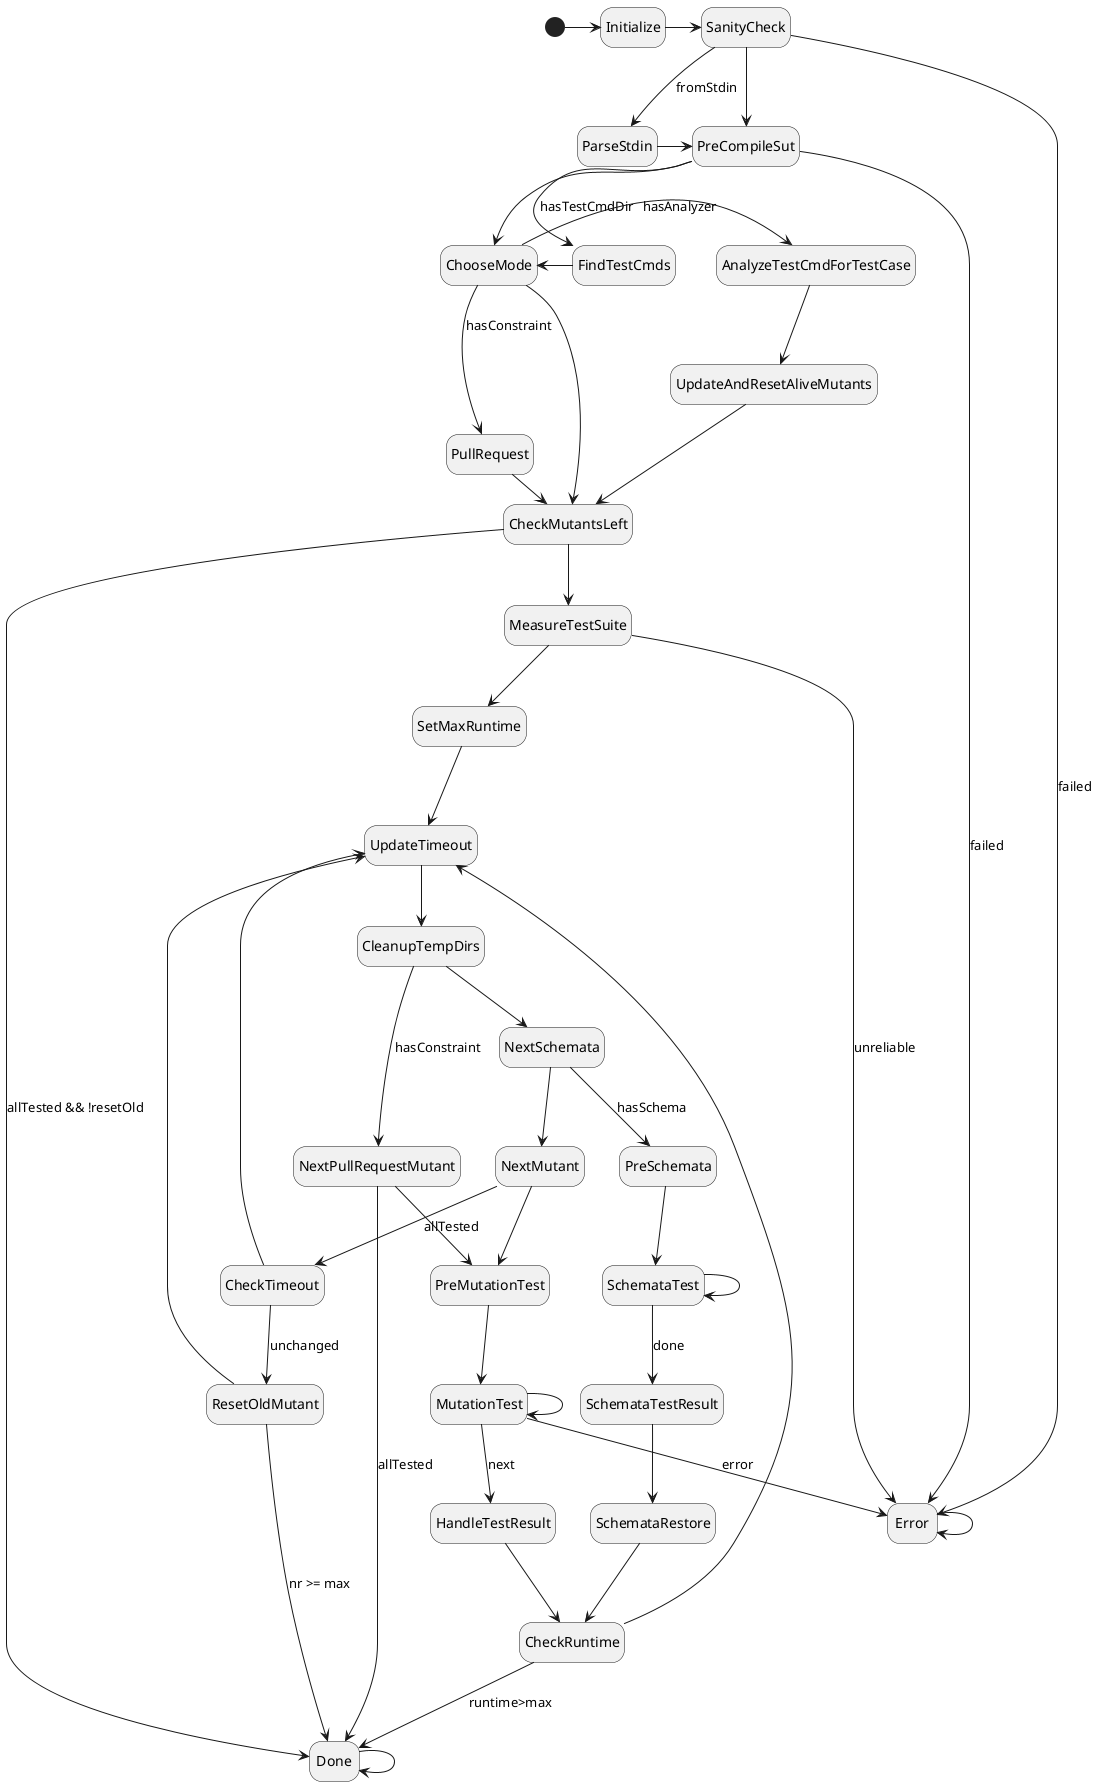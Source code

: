 @startuml
hide empty description

[*] -> Initialize

Initialize -> SanityCheck

SanityCheck --> Error : failed
SanityCheck --> ParseStdin : fromStdin
SanityCheck -> PreCompileSut

ParseStdin -> PreCompileSut

PreCompileSut --> Error : failed
PreCompileSut --> FindTestCmds : hasTestCmdDir
PreCompileSut --> ChooseMode

FindTestCmds -> ChooseMode

ChooseMode -> AnalyzeTestCmdForTestCase : hasAnalyzer
ChooseMode --> PullRequest : hasConstraint
ChooseMode --> CheckMutantsLeft

PullRequest -> CheckMutantsLeft

AnalyzeTestCmdForTestCase --> UpdateAndResetAliveMutants

UpdateAndResetAliveMutants --> CheckMutantsLeft

UpdateTimeout --> CleanupTempDirs

CleanupTempDirs --> NextSchemata
CleanupTempDirs --> NextPullRequestMutant : hasConstraint

CheckMutantsLeft --> Done : allTested && !resetOld
CheckMutantsLeft --> MeasureTestSuite

MeasureTestSuite --> Error : unreliable
MeasureTestSuite --> SetMaxRuntime

SetMaxRuntime --> UpdateTimeout

CheckRuntime --> UpdateTimeout
CheckRuntime --> Done : runtime>max

NextPullRequestMutant --> PreMutationTest
NextPullRequestMutant --> Done : allTested

NextSchemata --> PreSchemata : hasSchema
NextSchemata --> NextMutant
PreSchemata --> SchemataTest
SchemataTest --> SchemataTest
SchemataTest --> SchemataTestResult : done
SchemataTestResult --> SchemataRestore
SchemataRestore --> CheckRuntime

NextMutant --> CheckTimeout : allTested
NextMutant --> PreMutationTest
PreMutationTest --> MutationTest
MutationTest --> HandleTestResult : next
MutationTest --> Error : error
MutationTest --> MutationTest

HandleTestResult --> CheckRuntime

CheckTimeout --> ResetOldMutant : unchanged
CheckTimeout --> UpdateTimeout

ResetOldMutant --> UpdateTimeout
ResetOldMutant --> Done : nr >= max

Done --> Done

Error --> Error
@enduml
